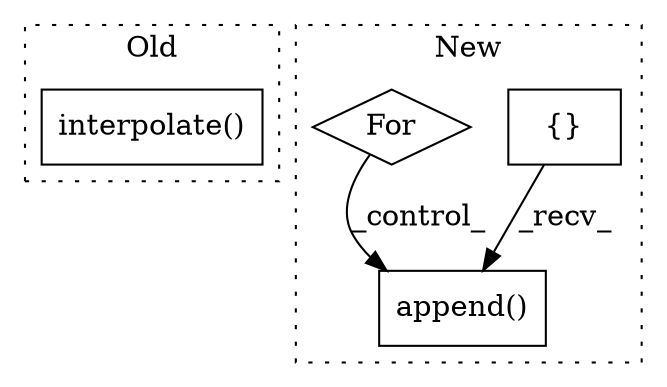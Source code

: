 digraph G {
subgraph cluster0 {
1 [label="interpolate()" a="75" s="1039,1057" l="14,57" shape="box"];
label = "Old";
style="dotted";
}
subgraph cluster1 {
2 [label="{}" a="59" s="973,973" l="2,1" shape="box"];
3 [label="append()" a="75" s="1136,1173" l="25,1" shape="box"];
4 [label="For" a="107" s="984,1007" l="4,14" shape="diamond"];
label = "New";
style="dotted";
}
2 -> 3 [label="_recv_"];
4 -> 3 [label="_control_"];
}